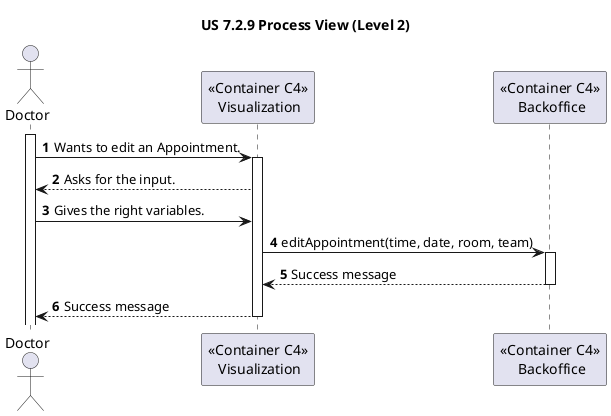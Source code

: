 @startuml
'https://plantuml.com/sequence-diagram

title "US 7.2.9 Process View (Level 2)"

autonumber

actor Doctor
participant "<<Container C4>>\n Visualization" as VISU
participant "<<Container C4>>\n Backoffice" as BACK

activate Doctor
Doctor -> VISU : Wants to edit an Appointment.
activate VISU
VISU --> Doctor : Asks for the input.
Doctor -> VISU : Gives the right variables.
VISU -> BACK : editAppointment(time, date, room, team)
activate BACK
BACK --> VISU : Success message
deactivate BACK
VISU --> Doctor : Success message
deactivate VISU
@enduml